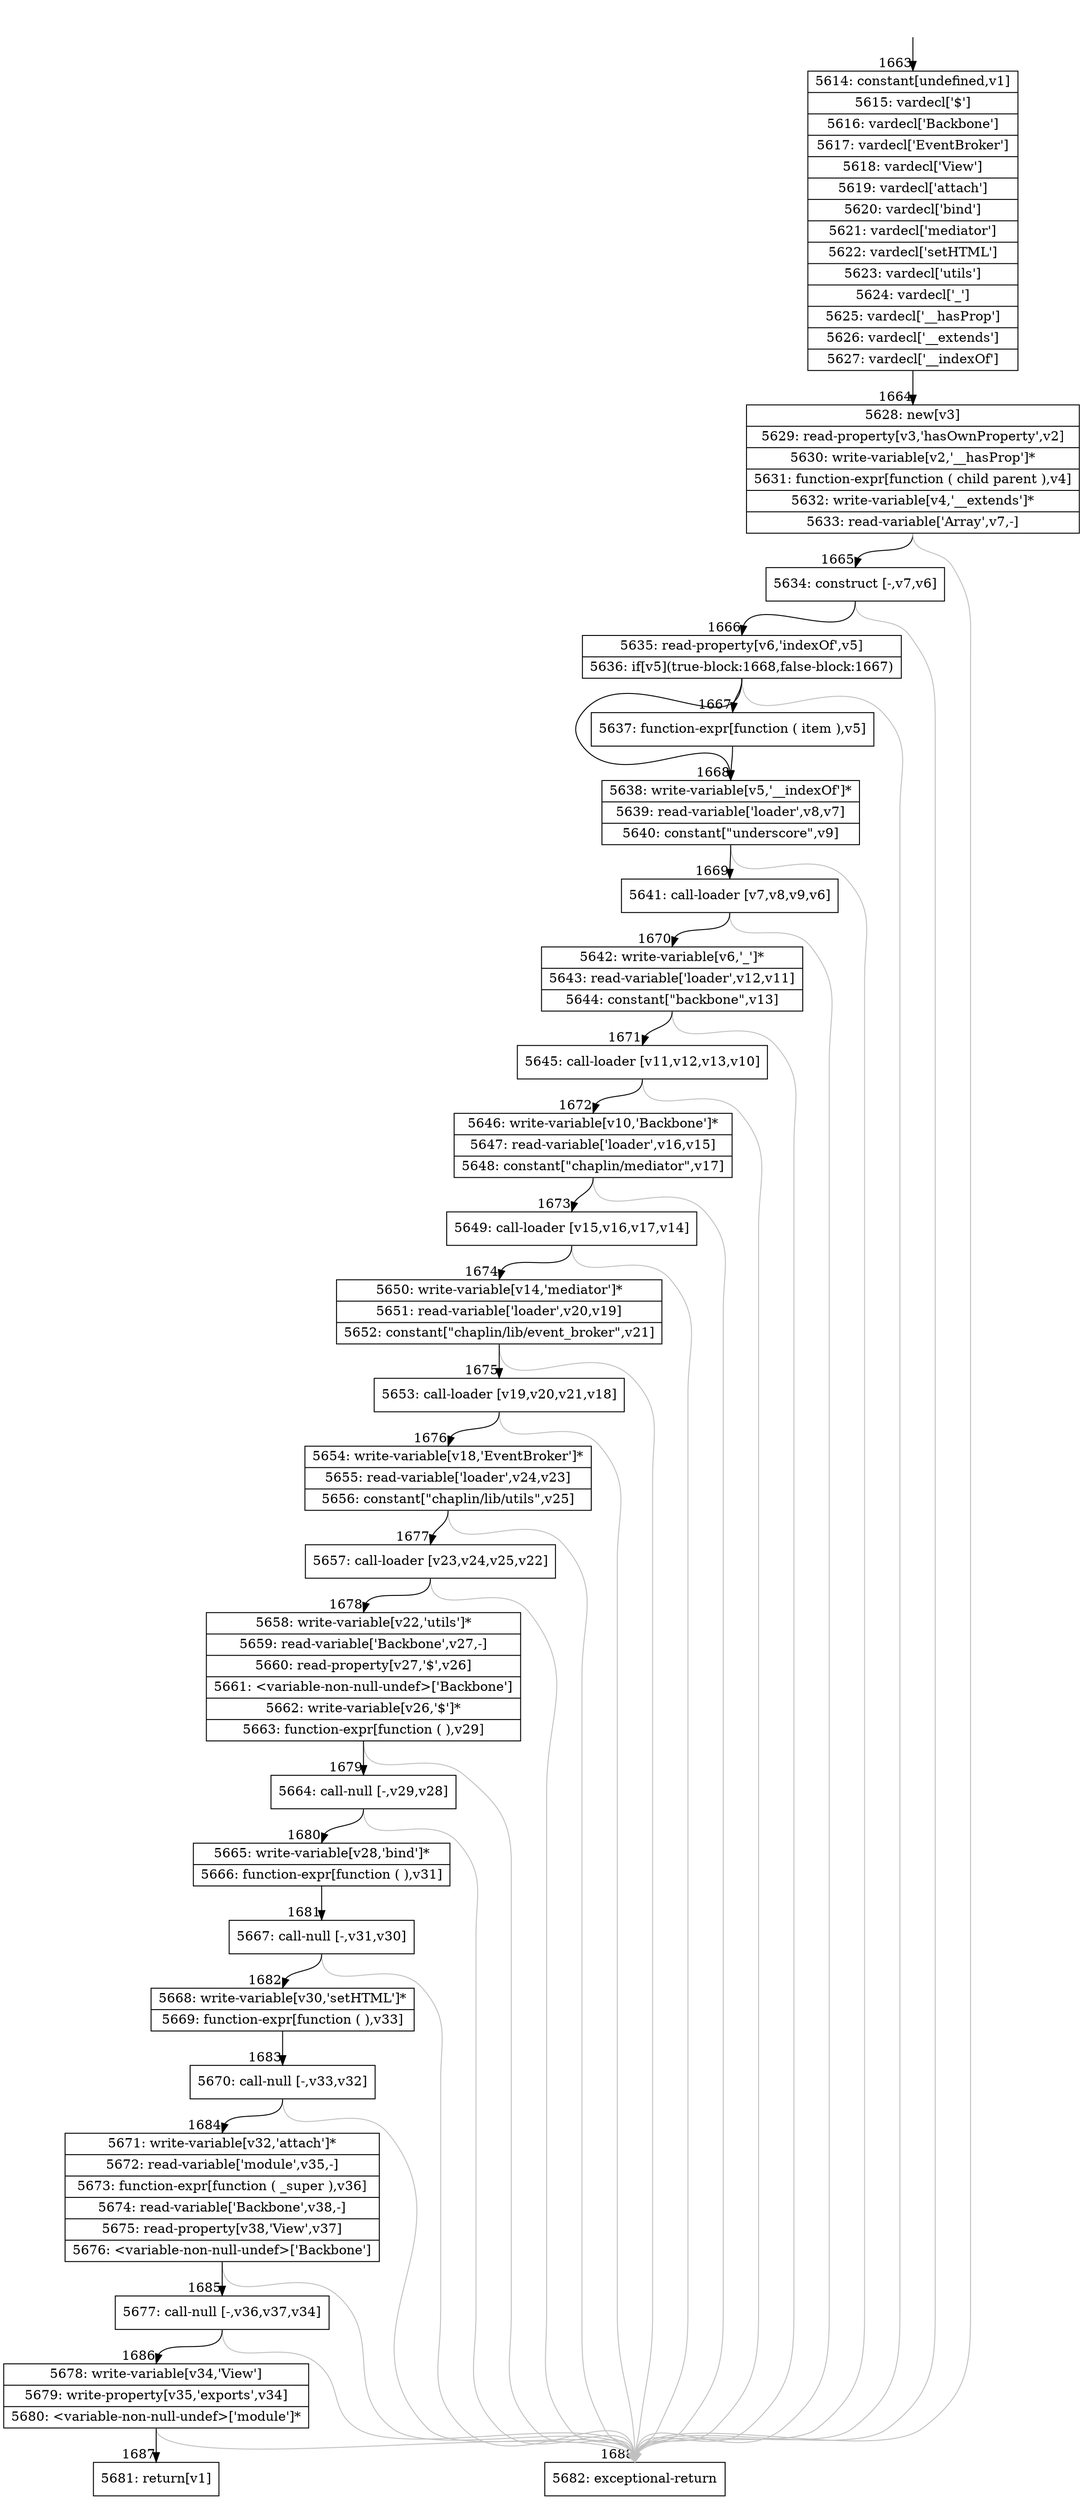 digraph {
rankdir="TD"
BB_entry100[shape=none,label=""];
BB_entry100 -> BB1663 [tailport=s, headport=n, headlabel="    1663"]
BB1663 [shape=record label="{5614: constant[undefined,v1]|5615: vardecl['$']|5616: vardecl['Backbone']|5617: vardecl['EventBroker']|5618: vardecl['View']|5619: vardecl['attach']|5620: vardecl['bind']|5621: vardecl['mediator']|5622: vardecl['setHTML']|5623: vardecl['utils']|5624: vardecl['_']|5625: vardecl['__hasProp']|5626: vardecl['__extends']|5627: vardecl['__indexOf']}" ] 
BB1663 -> BB1664 [tailport=s, headport=n, headlabel="      1664"]
BB1664 [shape=record label="{5628: new[v3]|5629: read-property[v3,'hasOwnProperty',v2]|5630: write-variable[v2,'__hasProp']*|5631: function-expr[function ( child parent ),v4]|5632: write-variable[v4,'__extends']*|5633: read-variable['Array',v7,-]}" ] 
BB1664 -> BB1665 [tailport=s, headport=n, headlabel="      1665"]
BB1664 -> BB1688 [tailport=s, headport=n, color=gray, headlabel="      1688"]
BB1665 [shape=record label="{5634: construct [-,v7,v6]}" ] 
BB1665 -> BB1666 [tailport=s, headport=n, headlabel="      1666"]
BB1665 -> BB1688 [tailport=s, headport=n, color=gray]
BB1666 [shape=record label="{5635: read-property[v6,'indexOf',v5]|5636: if[v5](true-block:1668,false-block:1667)}" ] 
BB1666 -> BB1668 [tailport=s, headport=n, headlabel="      1668"]
BB1666 -> BB1667 [tailport=s, headport=n, headlabel="      1667"]
BB1666 -> BB1688 [tailport=s, headport=n, color=gray]
BB1667 [shape=record label="{5637: function-expr[function ( item ),v5]}" ] 
BB1667 -> BB1668 [tailport=s, headport=n]
BB1668 [shape=record label="{5638: write-variable[v5,'__indexOf']*|5639: read-variable['loader',v8,v7]|5640: constant[\"underscore\",v9]}" ] 
BB1668 -> BB1669 [tailport=s, headport=n, headlabel="      1669"]
BB1668 -> BB1688 [tailport=s, headport=n, color=gray]
BB1669 [shape=record label="{5641: call-loader [v7,v8,v9,v6]}" ] 
BB1669 -> BB1670 [tailport=s, headport=n, headlabel="      1670"]
BB1669 -> BB1688 [tailport=s, headport=n, color=gray]
BB1670 [shape=record label="{5642: write-variable[v6,'_']*|5643: read-variable['loader',v12,v11]|5644: constant[\"backbone\",v13]}" ] 
BB1670 -> BB1671 [tailport=s, headport=n, headlabel="      1671"]
BB1670 -> BB1688 [tailport=s, headport=n, color=gray]
BB1671 [shape=record label="{5645: call-loader [v11,v12,v13,v10]}" ] 
BB1671 -> BB1672 [tailport=s, headport=n, headlabel="      1672"]
BB1671 -> BB1688 [tailport=s, headport=n, color=gray]
BB1672 [shape=record label="{5646: write-variable[v10,'Backbone']*|5647: read-variable['loader',v16,v15]|5648: constant[\"chaplin/mediator\",v17]}" ] 
BB1672 -> BB1673 [tailport=s, headport=n, headlabel="      1673"]
BB1672 -> BB1688 [tailport=s, headport=n, color=gray]
BB1673 [shape=record label="{5649: call-loader [v15,v16,v17,v14]}" ] 
BB1673 -> BB1674 [tailport=s, headport=n, headlabel="      1674"]
BB1673 -> BB1688 [tailport=s, headport=n, color=gray]
BB1674 [shape=record label="{5650: write-variable[v14,'mediator']*|5651: read-variable['loader',v20,v19]|5652: constant[\"chaplin/lib/event_broker\",v21]}" ] 
BB1674 -> BB1675 [tailport=s, headport=n, headlabel="      1675"]
BB1674 -> BB1688 [tailport=s, headport=n, color=gray]
BB1675 [shape=record label="{5653: call-loader [v19,v20,v21,v18]}" ] 
BB1675 -> BB1676 [tailport=s, headport=n, headlabel="      1676"]
BB1675 -> BB1688 [tailport=s, headport=n, color=gray]
BB1676 [shape=record label="{5654: write-variable[v18,'EventBroker']*|5655: read-variable['loader',v24,v23]|5656: constant[\"chaplin/lib/utils\",v25]}" ] 
BB1676 -> BB1677 [tailport=s, headport=n, headlabel="      1677"]
BB1676 -> BB1688 [tailport=s, headport=n, color=gray]
BB1677 [shape=record label="{5657: call-loader [v23,v24,v25,v22]}" ] 
BB1677 -> BB1678 [tailport=s, headport=n, headlabel="      1678"]
BB1677 -> BB1688 [tailport=s, headport=n, color=gray]
BB1678 [shape=record label="{5658: write-variable[v22,'utils']*|5659: read-variable['Backbone',v27,-]|5660: read-property[v27,'$',v26]|5661: \<variable-non-null-undef\>['Backbone']|5662: write-variable[v26,'$']*|5663: function-expr[function ( ),v29]}" ] 
BB1678 -> BB1679 [tailport=s, headport=n, headlabel="      1679"]
BB1678 -> BB1688 [tailport=s, headport=n, color=gray]
BB1679 [shape=record label="{5664: call-null [-,v29,v28]}" ] 
BB1679 -> BB1680 [tailport=s, headport=n, headlabel="      1680"]
BB1679 -> BB1688 [tailport=s, headport=n, color=gray]
BB1680 [shape=record label="{5665: write-variable[v28,'bind']*|5666: function-expr[function ( ),v31]}" ] 
BB1680 -> BB1681 [tailport=s, headport=n, headlabel="      1681"]
BB1681 [shape=record label="{5667: call-null [-,v31,v30]}" ] 
BB1681 -> BB1682 [tailport=s, headport=n, headlabel="      1682"]
BB1681 -> BB1688 [tailport=s, headport=n, color=gray]
BB1682 [shape=record label="{5668: write-variable[v30,'setHTML']*|5669: function-expr[function ( ),v33]}" ] 
BB1682 -> BB1683 [tailport=s, headport=n, headlabel="      1683"]
BB1683 [shape=record label="{5670: call-null [-,v33,v32]}" ] 
BB1683 -> BB1684 [tailport=s, headport=n, headlabel="      1684"]
BB1683 -> BB1688 [tailport=s, headport=n, color=gray]
BB1684 [shape=record label="{5671: write-variable[v32,'attach']*|5672: read-variable['module',v35,-]|5673: function-expr[function ( _super ),v36]|5674: read-variable['Backbone',v38,-]|5675: read-property[v38,'View',v37]|5676: \<variable-non-null-undef\>['Backbone']}" ] 
BB1684 -> BB1685 [tailport=s, headport=n, headlabel="      1685"]
BB1684 -> BB1688 [tailport=s, headport=n, color=gray]
BB1685 [shape=record label="{5677: call-null [-,v36,v37,v34]}" ] 
BB1685 -> BB1686 [tailport=s, headport=n, headlabel="      1686"]
BB1685 -> BB1688 [tailport=s, headport=n, color=gray]
BB1686 [shape=record label="{5678: write-variable[v34,'View']|5679: write-property[v35,'exports',v34]|5680: \<variable-non-null-undef\>['module']*}" ] 
BB1686 -> BB1687 [tailport=s, headport=n, headlabel="      1687"]
BB1686 -> BB1688 [tailport=s, headport=n, color=gray]
BB1687 [shape=record label="{5681: return[v1]}" ] 
BB1688 [shape=record label="{5682: exceptional-return}" ] 
//#$~ 1503
}
